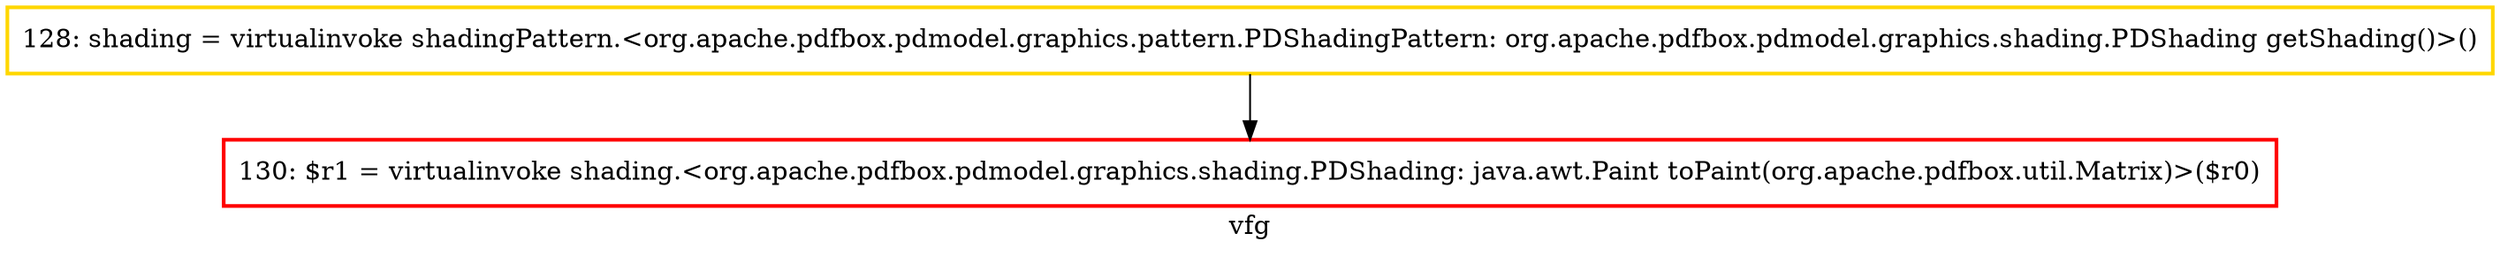 digraph "vfg" {
    label="vfg";
node [shape=box];
"130: $r1 = virtualinvoke shading.<org.apache.pdfbox.pdmodel.graphics.shading.PDShading: java.awt.Paint toPaint(org.apache.pdfbox.util.Matrix)>($r0)" [style=bold] [color=red]
"128: shading = virtualinvoke shadingPattern.<org.apache.pdfbox.pdmodel.graphics.pattern.PDShadingPattern: org.apache.pdfbox.pdmodel.graphics.shading.PDShading getShading()>()" [style=bold] [color=gold]
"128: shading = virtualinvoke shadingPattern.<org.apache.pdfbox.pdmodel.graphics.pattern.PDShadingPattern: org.apache.pdfbox.pdmodel.graphics.shading.PDShading getShading()>()"->"130: $r1 = virtualinvoke shading.<org.apache.pdfbox.pdmodel.graphics.shading.PDShading: java.awt.Paint toPaint(org.apache.pdfbox.util.Matrix)>($r0)";

}